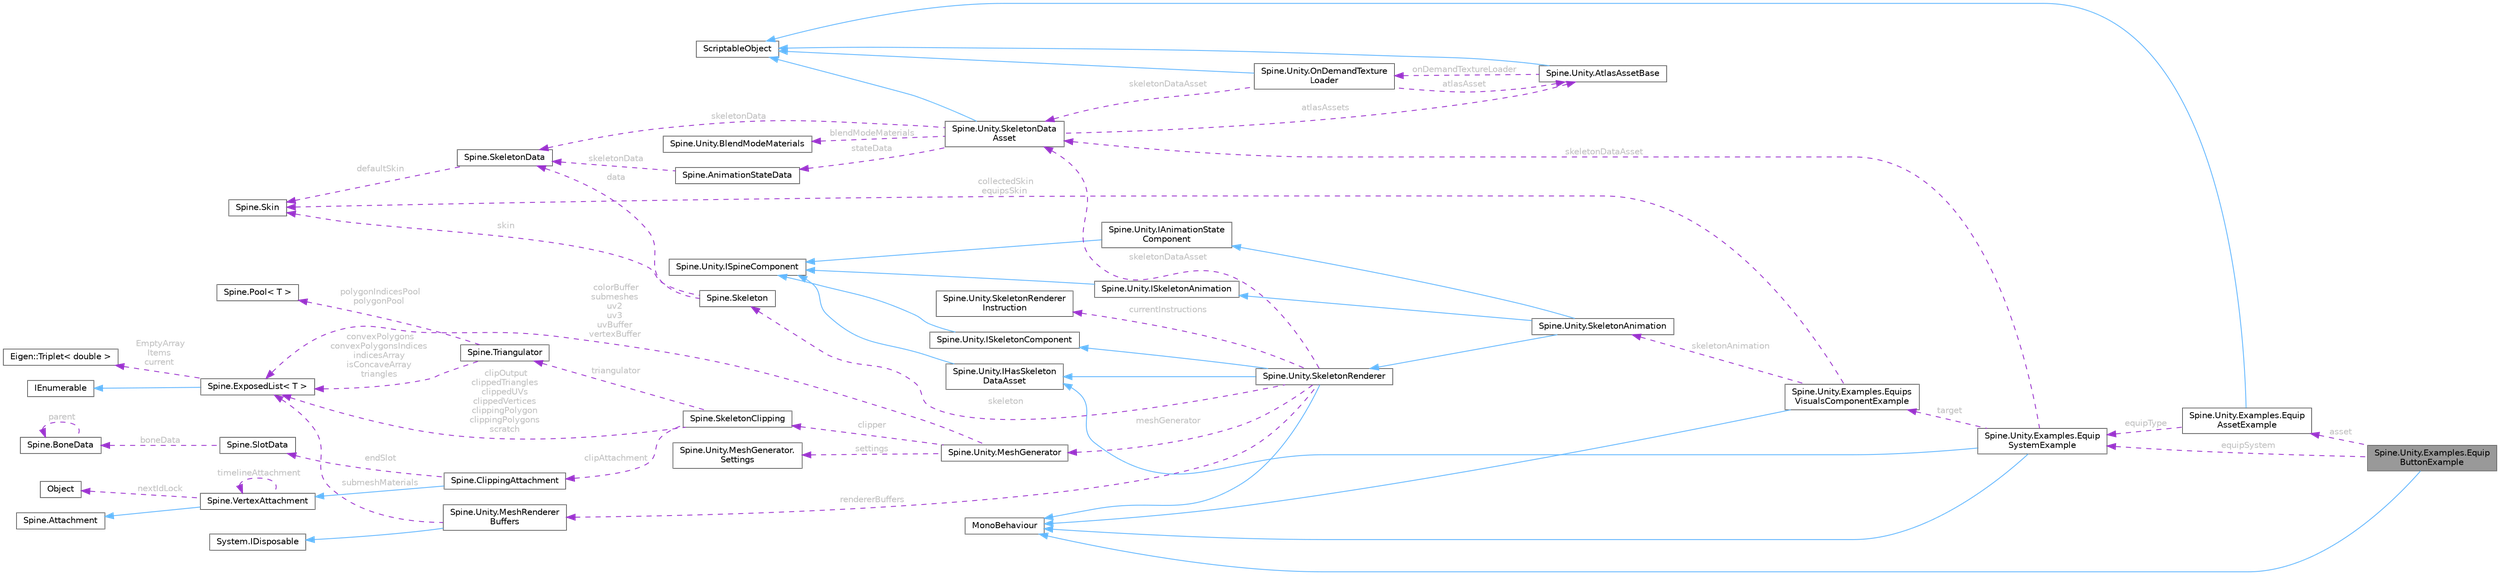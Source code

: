 digraph "Spine.Unity.Examples.EquipButtonExample"
{
 // LATEX_PDF_SIZE
  bgcolor="transparent";
  edge [fontname=Helvetica,fontsize=10,labelfontname=Helvetica,labelfontsize=10];
  node [fontname=Helvetica,fontsize=10,shape=box,height=0.2,width=0.4];
  rankdir="LR";
  Node1 [id="Node000001",label="Spine.Unity.Examples.Equip\lButtonExample",height=0.2,width=0.4,color="gray40", fillcolor="grey60", style="filled", fontcolor="black",tooltip=" "];
  Node2 -> Node1 [id="edge61_Node000001_Node000002",dir="back",color="steelblue1",style="solid",tooltip=" "];
  Node2 [id="Node000002",label="MonoBehaviour",height=0.2,width=0.4,color="gray40", fillcolor="white", style="filled",tooltip=" "];
  Node3 -> Node1 [id="edge62_Node000001_Node000003",dir="back",color="darkorchid3",style="dashed",tooltip=" ",label=" asset",fontcolor="grey" ];
  Node3 [id="Node000003",label="Spine.Unity.Examples.Equip\lAssetExample",height=0.2,width=0.4,color="gray40", fillcolor="white", style="filled",URL="$class_spine_1_1_unity_1_1_examples_1_1_equip_asset_example.html",tooltip=" "];
  Node4 -> Node3 [id="edge63_Node000003_Node000004",dir="back",color="steelblue1",style="solid",tooltip=" "];
  Node4 [id="Node000004",label="ScriptableObject",height=0.2,width=0.4,color="gray40", fillcolor="white", style="filled",tooltip=" "];
  Node5 -> Node3 [id="edge64_Node000003_Node000005",dir="back",color="darkorchid3",style="dashed",tooltip=" ",label=" equipType",fontcolor="grey" ];
  Node5 [id="Node000005",label="Spine.Unity.Examples.Equip\lSystemExample",height=0.2,width=0.4,color="gray40", fillcolor="white", style="filled",URL="$class_spine_1_1_unity_1_1_examples_1_1_equip_system_example.html",tooltip=" "];
  Node2 -> Node5 [id="edge65_Node000005_Node000002",dir="back",color="steelblue1",style="solid",tooltip=" "];
  Node6 -> Node5 [id="edge66_Node000005_Node000006",dir="back",color="steelblue1",style="solid",tooltip=" "];
  Node6 [id="Node000006",label="Spine.Unity.IHasSkeleton\lDataAsset",height=0.2,width=0.4,color="gray40", fillcolor="white", style="filled",URL="$interface_spine_1_1_unity_1_1_i_has_skeleton_data_asset.html",tooltip="Holds a reference to a SkeletonDataAsset."];
  Node7 -> Node6 [id="edge67_Node000006_Node000007",dir="back",color="steelblue1",style="solid",tooltip=" "];
  Node7 [id="Node000007",label="Spine.Unity.ISpineComponent",height=0.2,width=0.4,color="gray40", fillcolor="white", style="filled",URL="$interface_spine_1_1_unity_1_1_i_spine_component.html",tooltip=" "];
  Node8 -> Node5 [id="edge68_Node000005_Node000008",dir="back",color="darkorchid3",style="dashed",tooltip=" ",label=" skeletonDataAsset",fontcolor="grey" ];
  Node8 [id="Node000008",label="Spine.Unity.SkeletonData\lAsset",height=0.2,width=0.4,color="gray40", fillcolor="white", style="filled",URL="$class_spine_1_1_unity_1_1_skeleton_data_asset.html",tooltip=" "];
  Node4 -> Node8 [id="edge69_Node000008_Node000004",dir="back",color="steelblue1",style="solid",tooltip=" "];
  Node9 -> Node8 [id="edge70_Node000008_Node000009",dir="back",color="darkorchid3",style="dashed",tooltip=" ",label=" atlasAssets",fontcolor="grey" ];
  Node9 [id="Node000009",label="Spine.Unity.AtlasAssetBase",height=0.2,width=0.4,color="gray40", fillcolor="white", style="filled",URL="$class_spine_1_1_unity_1_1_atlas_asset_base.html",tooltip=" "];
  Node4 -> Node9 [id="edge71_Node000009_Node000004",dir="back",color="steelblue1",style="solid",tooltip=" "];
  Node10 -> Node9 [id="edge72_Node000009_Node000010",dir="back",color="darkorchid3",style="dashed",tooltip=" ",label=" onDemandTextureLoader",fontcolor="grey" ];
  Node10 [id="Node000010",label="Spine.Unity.OnDemandTexture\lLoader",height=0.2,width=0.4,color="gray40", fillcolor="white", style="filled",URL="$class_spine_1_1_unity_1_1_on_demand_texture_loader.html",tooltip=" "];
  Node4 -> Node10 [id="edge73_Node000010_Node000004",dir="back",color="steelblue1",style="solid",tooltip=" "];
  Node9 -> Node10 [id="edge74_Node000010_Node000009",dir="back",color="darkorchid3",style="dashed",tooltip=" ",label=" atlasAsset",fontcolor="grey" ];
  Node8 -> Node10 [id="edge75_Node000010_Node000008",dir="back",color="darkorchid3",style="dashed",tooltip=" ",label=" skeletonDataAsset",fontcolor="grey" ];
  Node11 -> Node8 [id="edge76_Node000008_Node000011",dir="back",color="darkorchid3",style="dashed",tooltip=" ",label=" blendModeMaterials",fontcolor="grey" ];
  Node11 [id="Node000011",label="Spine.Unity.BlendModeMaterials",height=0.2,width=0.4,color="gray40", fillcolor="white", style="filled",URL="$class_spine_1_1_unity_1_1_blend_mode_materials.html",tooltip=" "];
  Node12 -> Node8 [id="edge77_Node000008_Node000012",dir="back",color="darkorchid3",style="dashed",tooltip=" ",label=" skeletonData",fontcolor="grey" ];
  Node12 [id="Node000012",label="Spine.SkeletonData",height=0.2,width=0.4,color="gray40", fillcolor="white", style="filled",URL="$class_spine_1_1_skeleton_data.html",tooltip="Stores the setup pose and all of the stateless data for a skeleton."];
  Node13 -> Node12 [id="edge78_Node000012_Node000013",dir="back",color="darkorchid3",style="dashed",tooltip=" ",label=" defaultSkin",fontcolor="grey" ];
  Node13 [id="Node000013",label="Spine.Skin",height=0.2,width=0.4,color="gray40", fillcolor="white", style="filled",URL="$class_spine_1_1_skin.html",tooltip="Stores attachments by slot index and attachment name."];
  Node14 -> Node8 [id="edge79_Node000008_Node000014",dir="back",color="darkorchid3",style="dashed",tooltip=" ",label=" stateData",fontcolor="grey" ];
  Node14 [id="Node000014",label="Spine.AnimationStateData",height=0.2,width=0.4,color="gray40", fillcolor="white", style="filled",URL="$class_spine_1_1_animation_state_data.html",tooltip="Stores mix (crossfade) durations to be applied when AnimationState animations are changed."];
  Node12 -> Node14 [id="edge80_Node000014_Node000012",dir="back",color="darkorchid3",style="dashed",tooltip=" ",label=" skeletonData",fontcolor="grey" ];
  Node15 -> Node5 [id="edge81_Node000005_Node000015",dir="back",color="darkorchid3",style="dashed",tooltip=" ",label=" target",fontcolor="grey" ];
  Node15 [id="Node000015",label="Spine.Unity.Examples.Equips\lVisualsComponentExample",height=0.2,width=0.4,color="gray40", fillcolor="white", style="filled",URL="$class_spine_1_1_unity_1_1_examples_1_1_equips_visuals_component_example.html",tooltip=" "];
  Node2 -> Node15 [id="edge82_Node000015_Node000002",dir="back",color="steelblue1",style="solid",tooltip=" "];
  Node16 -> Node15 [id="edge83_Node000015_Node000016",dir="back",color="darkorchid3",style="dashed",tooltip=" ",label=" skeletonAnimation",fontcolor="grey" ];
  Node16 [id="Node000016",label="Spine.Unity.SkeletonAnimation",height=0.2,width=0.4,color="gray40", fillcolor="white", style="filled",URL="$class_spine_1_1_unity_1_1_skeleton_animation.html",tooltip=" "];
  Node17 -> Node16 [id="edge84_Node000016_Node000017",dir="back",color="steelblue1",style="solid",tooltip=" "];
  Node17 [id="Node000017",label="Spine.Unity.SkeletonRenderer",height=0.2,width=0.4,color="gray40", fillcolor="white", style="filled",URL="$class_spine_1_1_unity_1_1_skeleton_renderer.html",tooltip="Base class of animated Spine skeleton components. This component manages and renders a skeleton."];
  Node2 -> Node17 [id="edge85_Node000017_Node000002",dir="back",color="steelblue1",style="solid",tooltip=" "];
  Node18 -> Node17 [id="edge86_Node000017_Node000018",dir="back",color="steelblue1",style="solid",tooltip=" "];
  Node18 [id="Node000018",label="Spine.Unity.ISkeletonComponent",height=0.2,width=0.4,color="gray40", fillcolor="white", style="filled",URL="$interface_spine_1_1_unity_1_1_i_skeleton_component.html",tooltip="A Spine-Unity Component that manages a Spine.Skeleton instance, instantiated from a SkeletonDataAsset..."];
  Node7 -> Node18 [id="edge87_Node000018_Node000007",dir="back",color="steelblue1",style="solid",tooltip=" "];
  Node6 -> Node17 [id="edge88_Node000017_Node000006",dir="back",color="steelblue1",style="solid",tooltip=" "];
  Node8 -> Node17 [id="edge89_Node000017_Node000008",dir="back",color="darkorchid3",style="dashed",tooltip=" ",label=" skeletonDataAsset",fontcolor="grey" ];
  Node19 -> Node17 [id="edge90_Node000017_Node000019",dir="back",color="darkorchid3",style="dashed",tooltip=" ",label=" currentInstructions",fontcolor="grey" ];
  Node19 [id="Node000019",label="Spine.Unity.SkeletonRenderer\lInstruction",height=0.2,width=0.4,color="gray40", fillcolor="white", style="filled",URL="$class_spine_1_1_unity_1_1_skeleton_renderer_instruction.html",tooltip="Instructions used by a SkeletonRenderer to render a mesh."];
  Node20 -> Node17 [id="edge91_Node000017_Node000020",dir="back",color="darkorchid3",style="dashed",tooltip=" ",label=" meshGenerator",fontcolor="grey" ];
  Node20 [id="Node000020",label="Spine.Unity.MeshGenerator",height=0.2,width=0.4,color="gray40", fillcolor="white", style="filled",URL="$class_spine_1_1_unity_1_1_mesh_generator.html",tooltip="Holds several methods to prepare and generate a UnityEngine mesh based on a skeleton...."];
  Node21 -> Node20 [id="edge92_Node000020_Node000021",dir="back",color="darkorchid3",style="dashed",tooltip=" ",label=" settings",fontcolor="grey" ];
  Node21 [id="Node000021",label="Spine.Unity.MeshGenerator.\lSettings",height=0.2,width=0.4,color="gray40", fillcolor="white", style="filled",URL="$struct_spine_1_1_unity_1_1_mesh_generator_1_1_settings.html",tooltip=" "];
  Node22 -> Node20 [id="edge93_Node000020_Node000022",dir="back",color="darkorchid3",style="dashed",tooltip=" ",label=" colorBuffer\nsubmeshes\nuv2\nuv3\nuvBuffer\nvertexBuffer",fontcolor="grey" ];
  Node22 [id="Node000022",label="Spine.ExposedList\< T \>",height=0.2,width=0.4,color="gray40", fillcolor="white", style="filled",URL="$class_spine_1_1_exposed_list-1-g.html",tooltip=" "];
  Node23 -> Node22 [id="edge94_Node000022_Node000023",dir="back",color="steelblue1",style="solid",tooltip=" "];
  Node23 [id="Node000023",label="IEnumerable",height=0.2,width=0.4,color="gray40", fillcolor="white", style="filled",tooltip=" "];
  Node24 -> Node22 [id="edge95_Node000022_Node000024",dir="back",color="darkorchid3",style="dashed",tooltip=" ",label=" EmptyArray\nItems\ncurrent",fontcolor="grey" ];
  Node24 [id="Node000024",label="Eigen::Triplet\< double \>",height=0.2,width=0.4,color="gray40", fillcolor="white", style="filled",URL="$class_eigen_1_1_triplet.html",tooltip=" "];
  Node25 -> Node20 [id="edge96_Node000020_Node000025",dir="back",color="darkorchid3",style="dashed",tooltip=" ",label=" clipper",fontcolor="grey" ];
  Node25 [id="Node000025",label="Spine.SkeletonClipping",height=0.2,width=0.4,color="gray40", fillcolor="white", style="filled",URL="$class_spine_1_1_skeleton_clipping.html",tooltip=" "];
  Node26 -> Node25 [id="edge97_Node000025_Node000026",dir="back",color="darkorchid3",style="dashed",tooltip=" ",label=" triangulator",fontcolor="grey" ];
  Node26 [id="Node000026",label="Spine.Triangulator",height=0.2,width=0.4,color="gray40", fillcolor="white", style="filled",URL="$class_spine_1_1_triangulator.html",tooltip=" "];
  Node22 -> Node26 [id="edge98_Node000026_Node000022",dir="back",color="darkorchid3",style="dashed",tooltip=" ",label=" convexPolygons\nconvexPolygonsIndices\nindicesArray\nisConcaveArray\ntriangles",fontcolor="grey" ];
  Node27 -> Node26 [id="edge99_Node000026_Node000027",dir="back",color="darkorchid3",style="dashed",tooltip=" ",label=" polygonIndicesPool\npolygonPool",fontcolor="grey" ];
  Node27 [id="Node000027",label="Spine.Pool\< T \>",height=0.2,width=0.4,color="gray40", fillcolor="white", style="filled",URL="$class_spine_1_1_pool-1-g.html",tooltip=" "];
  Node22 -> Node25 [id="edge100_Node000025_Node000022",dir="back",color="darkorchid3",style="dashed",tooltip=" ",label=" clipOutput\nclippedTriangles\nclippedUVs\nclippedVertices\nclippingPolygon\nclippingPolygons\nscratch",fontcolor="grey" ];
  Node28 -> Node25 [id="edge101_Node000025_Node000028",dir="back",color="darkorchid3",style="dashed",tooltip=" ",label=" clipAttachment",fontcolor="grey" ];
  Node28 [id="Node000028",label="Spine.ClippingAttachment",height=0.2,width=0.4,color="gray40", fillcolor="white", style="filled",URL="$class_spine_1_1_clipping_attachment.html",tooltip=" "];
  Node29 -> Node28 [id="edge102_Node000028_Node000029",dir="back",color="steelblue1",style="solid",tooltip=" "];
  Node29 [id="Node000029",label="Spine.VertexAttachment",height=0.2,width=0.4,color="gray40", fillcolor="white", style="filled",URL="$class_spine_1_1_vertex_attachment.html",tooltip=">An attachment with vertices that are transformed by one or more bones and can be deformed by a slot'..."];
  Node30 -> Node29 [id="edge103_Node000029_Node000030",dir="back",color="steelblue1",style="solid",tooltip=" "];
  Node30 [id="Node000030",label="Spine.Attachment",height=0.2,width=0.4,color="gray40", fillcolor="white", style="filled",URL="$class_spine_1_1_attachment.html",tooltip="The base class for all attachments."];
  Node31 -> Node29 [id="edge104_Node000029_Node000031",dir="back",color="darkorchid3",style="dashed",tooltip=" ",label=" nextIdLock",fontcolor="grey" ];
  Node31 [id="Node000031",label="Object",height=0.2,width=0.4,color="gray40", fillcolor="white", style="filled",URL="$class_object.html",tooltip=" "];
  Node29 -> Node29 [id="edge105_Node000029_Node000029",dir="back",color="darkorchid3",style="dashed",tooltip=" ",label=" timelineAttachment",fontcolor="grey" ];
  Node32 -> Node28 [id="edge106_Node000028_Node000032",dir="back",color="darkorchid3",style="dashed",tooltip=" ",label=" endSlot",fontcolor="grey" ];
  Node32 [id="Node000032",label="Spine.SlotData",height=0.2,width=0.4,color="gray40", fillcolor="white", style="filled",URL="$class_spine_1_1_slot_data.html",tooltip=" "];
  Node33 -> Node32 [id="edge107_Node000032_Node000033",dir="back",color="darkorchid3",style="dashed",tooltip=" ",label=" boneData",fontcolor="grey" ];
  Node33 [id="Node000033",label="Spine.BoneData",height=0.2,width=0.4,color="gray40", fillcolor="white", style="filled",URL="$class_spine_1_1_bone_data.html",tooltip=" "];
  Node33 -> Node33 [id="edge108_Node000033_Node000033",dir="back",color="darkorchid3",style="dashed",tooltip=" ",label=" parent",fontcolor="grey" ];
  Node34 -> Node17 [id="edge109_Node000017_Node000034",dir="back",color="darkorchid3",style="dashed",tooltip=" ",label=" rendererBuffers",fontcolor="grey" ];
  Node34 [id="Node000034",label="Spine.Unity.MeshRenderer\lBuffers",height=0.2,width=0.4,color="gray40", fillcolor="white", style="filled",URL="$class_spine_1_1_unity_1_1_mesh_renderer_buffers.html",tooltip="A double-buffered Mesh, and a shared material array, bundled for use by Spine components that need to..."];
  Node35 -> Node34 [id="edge110_Node000034_Node000035",dir="back",color="steelblue1",style="solid",tooltip=" "];
  Node35 [id="Node000035",label="System.IDisposable",height=0.2,width=0.4,color="gray40", fillcolor="white", style="filled",tooltip=" "];
  Node22 -> Node34 [id="edge111_Node000034_Node000022",dir="back",color="darkorchid3",style="dashed",tooltip=" ",label=" submeshMaterials",fontcolor="grey" ];
  Node36 -> Node17 [id="edge112_Node000017_Node000036",dir="back",color="darkorchid3",style="dashed",tooltip=" ",label=" skeleton",fontcolor="grey" ];
  Node36 [id="Node000036",label="Spine.Skeleton",height=0.2,width=0.4,color="gray40", fillcolor="white", style="filled",URL="$class_spine_1_1_skeleton.html",tooltip=" "];
  Node12 -> Node36 [id="edge113_Node000036_Node000012",dir="back",color="darkorchid3",style="dashed",tooltip=" ",label=" data",fontcolor="grey" ];
  Node13 -> Node36 [id="edge114_Node000036_Node000013",dir="back",color="darkorchid3",style="dashed",tooltip=" ",label=" skin",fontcolor="grey" ];
  Node37 -> Node16 [id="edge115_Node000016_Node000037",dir="back",color="steelblue1",style="solid",tooltip=" "];
  Node37 [id="Node000037",label="Spine.Unity.ISkeletonAnimation",height=0.2,width=0.4,color="gray40", fillcolor="white", style="filled",URL="$interface_spine_1_1_unity_1_1_i_skeleton_animation.html",tooltip="A Spine-Unity Component that animates a Skeleton but not necessarily with a Spine...."];
  Node7 -> Node37 [id="edge116_Node000037_Node000007",dir="back",color="steelblue1",style="solid",tooltip=" "];
  Node38 -> Node16 [id="edge117_Node000016_Node000038",dir="back",color="steelblue1",style="solid",tooltip=" "];
  Node38 [id="Node000038",label="Spine.Unity.IAnimationState\lComponent",height=0.2,width=0.4,color="gray40", fillcolor="white", style="filled",URL="$interface_spine_1_1_unity_1_1_i_animation_state_component.html",tooltip="A Spine-Unity Component that uses a Spine.AnimationState to animate its skeleton."];
  Node7 -> Node38 [id="edge118_Node000038_Node000007",dir="back",color="steelblue1",style="solid",tooltip=" "];
  Node13 -> Node15 [id="edge119_Node000015_Node000013",dir="back",color="darkorchid3",style="dashed",tooltip=" ",label=" collectedSkin\nequipsSkin",fontcolor="grey" ];
  Node5 -> Node1 [id="edge120_Node000001_Node000005",dir="back",color="darkorchid3",style="dashed",tooltip=" ",label=" equipSystem",fontcolor="grey" ];
}
